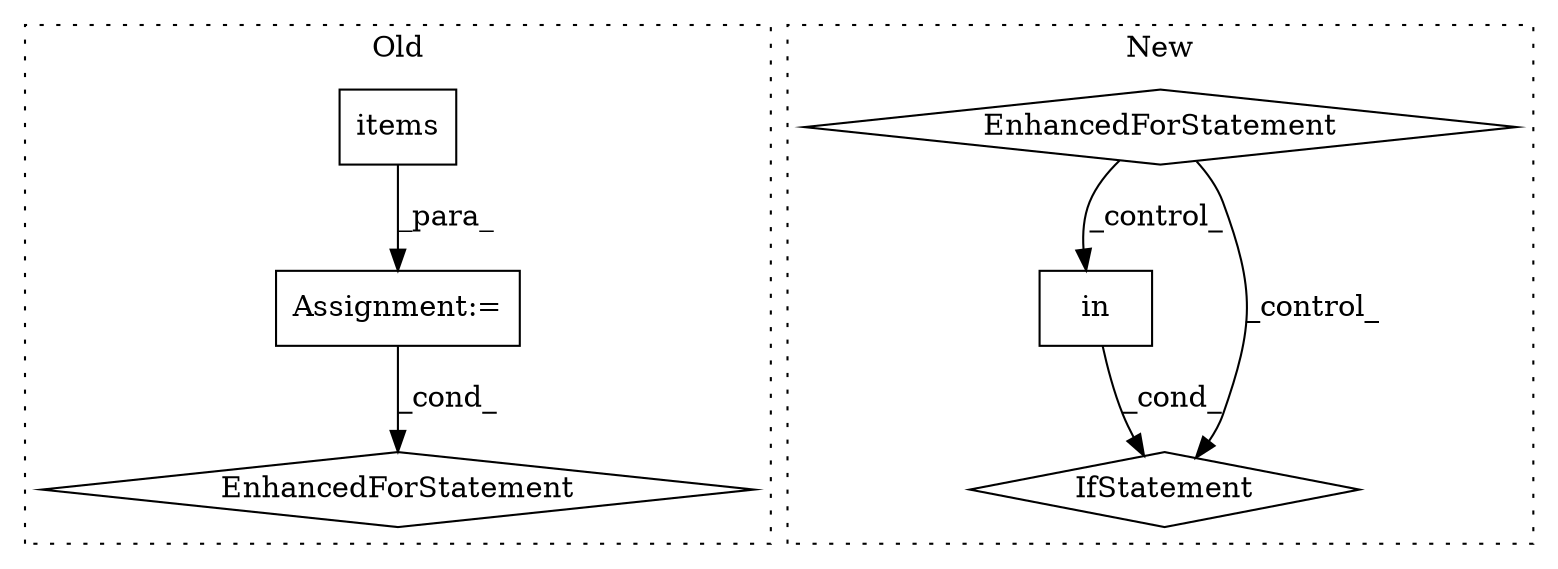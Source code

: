 digraph G {
subgraph cluster0 {
1 [label="items" a="32" s="5577" l="7" shape="box"];
4 [label="EnhancedForStatement" a="70" s="5486,5584" l="67,2" shape="diamond"];
6 [label="Assignment:=" a="7" s="5486,5584" l="67,2" shape="box"];
label = "Old";
style="dotted";
}
subgraph cluster1 {
2 [label="in" a="105" s="5719" l="16" shape="box"];
3 [label="EnhancedForStatement" a="70" s="5616,5699" l="53,2" shape="diamond"];
5 [label="IfStatement" a="25" s="5709,5735" l="10,2" shape="diamond"];
label = "New";
style="dotted";
}
1 -> 6 [label="_para_"];
2 -> 5 [label="_cond_"];
3 -> 2 [label="_control_"];
3 -> 5 [label="_control_"];
6 -> 4 [label="_cond_"];
}